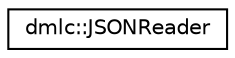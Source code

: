 digraph "Graphical Class Hierarchy"
{
 // LATEX_PDF_SIZE
  edge [fontname="Helvetica",fontsize="10",labelfontname="Helvetica",labelfontsize="10"];
  node [fontname="Helvetica",fontsize="10",shape=record];
  rankdir="LR";
  Node0 [label="dmlc::JSONReader",height=0.2,width=0.4,color="black", fillcolor="white", style="filled",URL="$classdmlc_1_1JSONReader.html",tooltip="Lightweight JSON Reader to read any STL compositions and structs. The user need to know the schema of..."];
}
